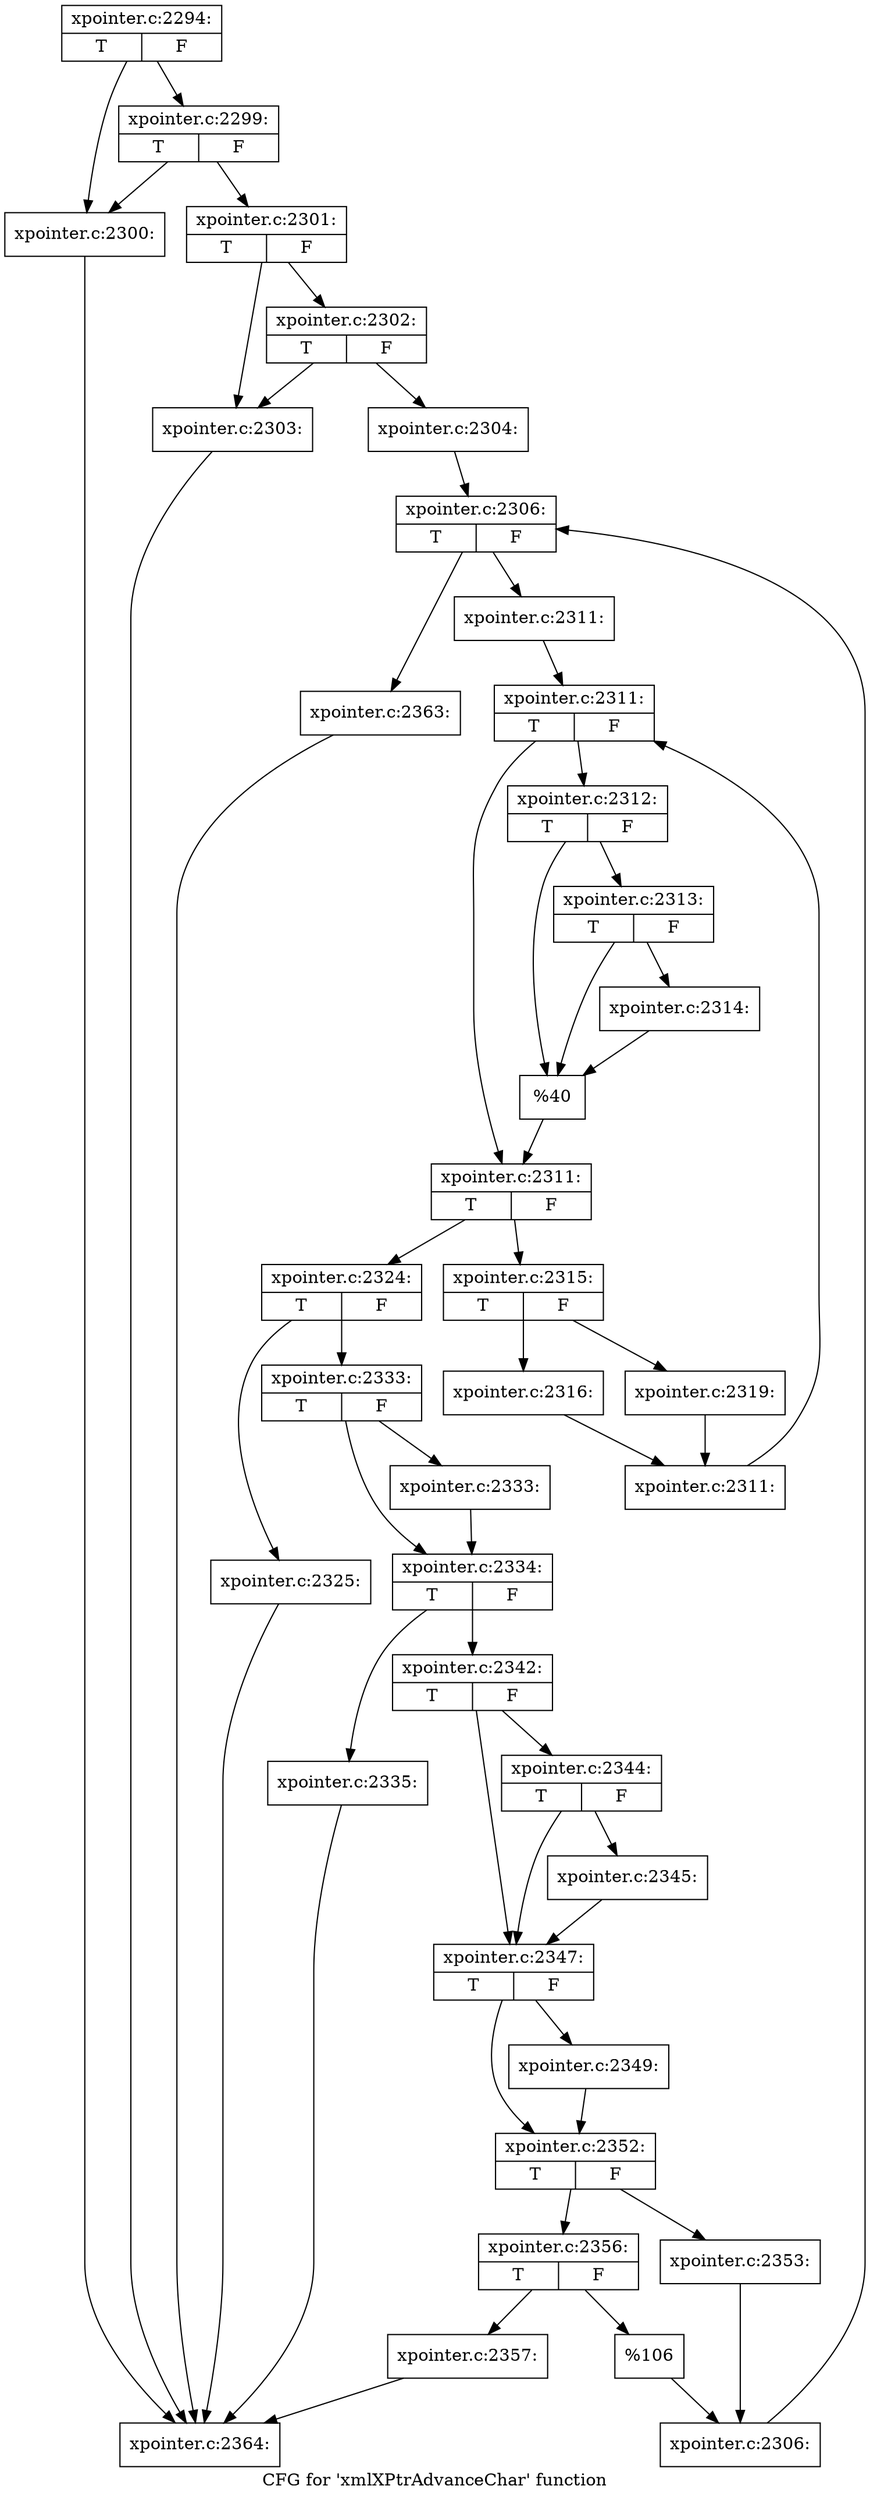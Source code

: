 digraph "CFG for 'xmlXPtrAdvanceChar' function" {
	label="CFG for 'xmlXPtrAdvanceChar' function";

	Node0x55f6905fac90 [shape=record,label="{xpointer.c:2294:|{<s0>T|<s1>F}}"];
	Node0x55f6905fac90 -> Node0x55f6905ffb70;
	Node0x55f6905fac90 -> Node0x55f6905ffc10;
	Node0x55f6905ffc10 [shape=record,label="{xpointer.c:2299:|{<s0>T|<s1>F}}"];
	Node0x55f6905ffc10 -> Node0x55f6905ffb70;
	Node0x55f6905ffc10 -> Node0x55f6905ffbc0;
	Node0x55f6905ffb70 [shape=record,label="{xpointer.c:2300:}"];
	Node0x55f6905ffb70 -> Node0x55f6905face0;
	Node0x55f6905ffbc0 [shape=record,label="{xpointer.c:2301:|{<s0>T|<s1>F}}"];
	Node0x55f6905ffbc0 -> Node0x55f690600530;
	Node0x55f6905ffbc0 -> Node0x55f6906005d0;
	Node0x55f6906005d0 [shape=record,label="{xpointer.c:2302:|{<s0>T|<s1>F}}"];
	Node0x55f6906005d0 -> Node0x55f690600530;
	Node0x55f6906005d0 -> Node0x55f690600580;
	Node0x55f690600530 [shape=record,label="{xpointer.c:2303:}"];
	Node0x55f690600530 -> Node0x55f6905face0;
	Node0x55f690600580 [shape=record,label="{xpointer.c:2304:}"];
	Node0x55f690600580 -> Node0x55f690600f50;
	Node0x55f690600f50 [shape=record,label="{xpointer.c:2306:|{<s0>T|<s1>F}}"];
	Node0x55f690600f50 -> Node0x55f6906012d0;
	Node0x55f690600f50 -> Node0x55f690601130;
	Node0x55f6906012d0 [shape=record,label="{xpointer.c:2311:}"];
	Node0x55f6906012d0 -> Node0x55f690601450;
	Node0x55f690601450 [shape=record,label="{xpointer.c:2311:|{<s0>T|<s1>F}}"];
	Node0x55f690601450 -> Node0x55f690601660;
	Node0x55f690601450 -> Node0x55f690601610;
	Node0x55f690601660 [shape=record,label="{xpointer.c:2312:|{<s0>T|<s1>F}}"];
	Node0x55f690601660 -> Node0x55f690601980;
	Node0x55f690601660 -> Node0x55f690601a20;
	Node0x55f690601a20 [shape=record,label="{xpointer.c:2313:|{<s0>T|<s1>F}}"];
	Node0x55f690601a20 -> Node0x55f690601980;
	Node0x55f690601a20 -> Node0x55f6906019d0;
	Node0x55f6906019d0 [shape=record,label="{xpointer.c:2314:}"];
	Node0x55f6906019d0 -> Node0x55f690601980;
	Node0x55f690601980 [shape=record,label="{%40}"];
	Node0x55f690601980 -> Node0x55f690601610;
	Node0x55f690601610 [shape=record,label="{xpointer.c:2311:|{<s0>T|<s1>F}}"];
	Node0x55f690601610 -> Node0x55f690601fa0;
	Node0x55f690601610 -> Node0x55f690601590;
	Node0x55f690601fa0 [shape=record,label="{xpointer.c:2315:|{<s0>T|<s1>F}}"];
	Node0x55f690601fa0 -> Node0x55f6906025b0;
	Node0x55f690601fa0 -> Node0x55f690602650;
	Node0x55f6906025b0 [shape=record,label="{xpointer.c:2316:}"];
	Node0x55f6906025b0 -> Node0x55f690602600;
	Node0x55f690602650 [shape=record,label="{xpointer.c:2319:}"];
	Node0x55f690602650 -> Node0x55f690602600;
	Node0x55f690602600 [shape=record,label="{xpointer.c:2311:}"];
	Node0x55f690602600 -> Node0x55f690601450;
	Node0x55f690601590 [shape=record,label="{xpointer.c:2324:|{<s0>T|<s1>F}}"];
	Node0x55f690601590 -> Node0x55f690603360;
	Node0x55f690601590 -> Node0x55f6906033b0;
	Node0x55f690603360 [shape=record,label="{xpointer.c:2325:}"];
	Node0x55f690603360 -> Node0x55f6905face0;
	Node0x55f6906033b0 [shape=record,label="{xpointer.c:2333:|{<s0>T|<s1>F}}"];
	Node0x55f6906033b0 -> Node0x55f690603c80;
	Node0x55f6906033b0 -> Node0x55f690603cd0;
	Node0x55f690603c80 [shape=record,label="{xpointer.c:2333:}"];
	Node0x55f690603c80 -> Node0x55f690603cd0;
	Node0x55f690603cd0 [shape=record,label="{xpointer.c:2334:|{<s0>T|<s1>F}}"];
	Node0x55f690603cd0 -> Node0x55f690604160;
	Node0x55f690603cd0 -> Node0x55f6906041b0;
	Node0x55f690604160 [shape=record,label="{xpointer.c:2335:}"];
	Node0x55f690604160 -> Node0x55f6905face0;
	Node0x55f6906041b0 [shape=record,label="{xpointer.c:2342:|{<s0>T|<s1>F}}"];
	Node0x55f6906041b0 -> Node0x55f690604cc0;
	Node0x55f6906041b0 -> Node0x55f690604c70;
	Node0x55f690604cc0 [shape=record,label="{xpointer.c:2344:|{<s0>T|<s1>F}}"];
	Node0x55f690604cc0 -> Node0x55f690604c20;
	Node0x55f690604cc0 -> Node0x55f690604c70;
	Node0x55f690604c20 [shape=record,label="{xpointer.c:2345:}"];
	Node0x55f690604c20 -> Node0x55f690604c70;
	Node0x55f690604c70 [shape=record,label="{xpointer.c:2347:|{<s0>T|<s1>F}}"];
	Node0x55f690604c70 -> Node0x55f690605930;
	Node0x55f690604c70 -> Node0x55f690605980;
	Node0x55f690605930 [shape=record,label="{xpointer.c:2349:}"];
	Node0x55f690605930 -> Node0x55f690605980;
	Node0x55f690605980 [shape=record,label="{xpointer.c:2352:|{<s0>T|<s1>F}}"];
	Node0x55f690605980 -> Node0x55f690606280;
	Node0x55f690605980 -> Node0x55f690606320;
	Node0x55f690606280 [shape=record,label="{xpointer.c:2353:}"];
	Node0x55f690606280 -> Node0x55f6906062d0;
	Node0x55f690606320 [shape=record,label="{xpointer.c:2356:|{<s0>T|<s1>F}}"];
	Node0x55f690606320 -> Node0x55f690607020;
	Node0x55f690606320 -> Node0x55f690607070;
	Node0x55f690607020 [shape=record,label="{xpointer.c:2357:}"];
	Node0x55f690607020 -> Node0x55f6905face0;
	Node0x55f690607070 [shape=record,label="{%106}"];
	Node0x55f690607070 -> Node0x55f6906062d0;
	Node0x55f6906062d0 [shape=record,label="{xpointer.c:2306:}"];
	Node0x55f6906062d0 -> Node0x55f690600f50;
	Node0x55f690601130 [shape=record,label="{xpointer.c:2363:}"];
	Node0x55f690601130 -> Node0x55f6905face0;
	Node0x55f6905face0 [shape=record,label="{xpointer.c:2364:}"];
}
